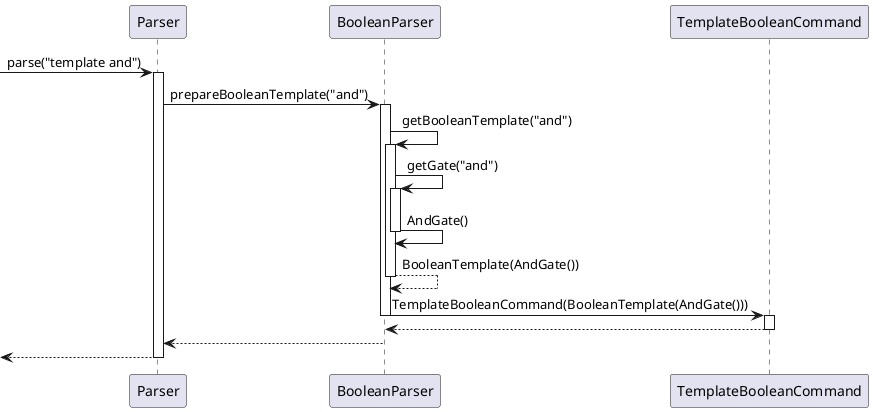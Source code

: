 @startuml
[->Parser: parse("template and")

activate Parser

Parser-> BooleanParser: prepareBooleanTemplate("and")

activate BooleanParser

BooleanParser -> BooleanParser: getBooleanTemplate("and")

activate BooleanParser

BooleanParser -> BooleanParser: getGate("and")

activate BooleanParser

BooleanParser -> BooleanParser: AndGate()

deactivate BooleanParser

BooleanParser --> BooleanParser: BooleanTemplate(AndGate())

deactivate BooleanParser

BooleanParser -> TemplateBooleanCommand: TemplateBooleanCommand(BooleanTemplate(AndGate()))

deactivate BooleanParser

activate TemplateBooleanCommand

TemplateBooleanCommand --> BooleanParser
deactivate TemplateBooleanCommand 

BooleanParser --> Parser
deactivate BooleanParser

[<-- Parser
deactivate Parser

@enduml
